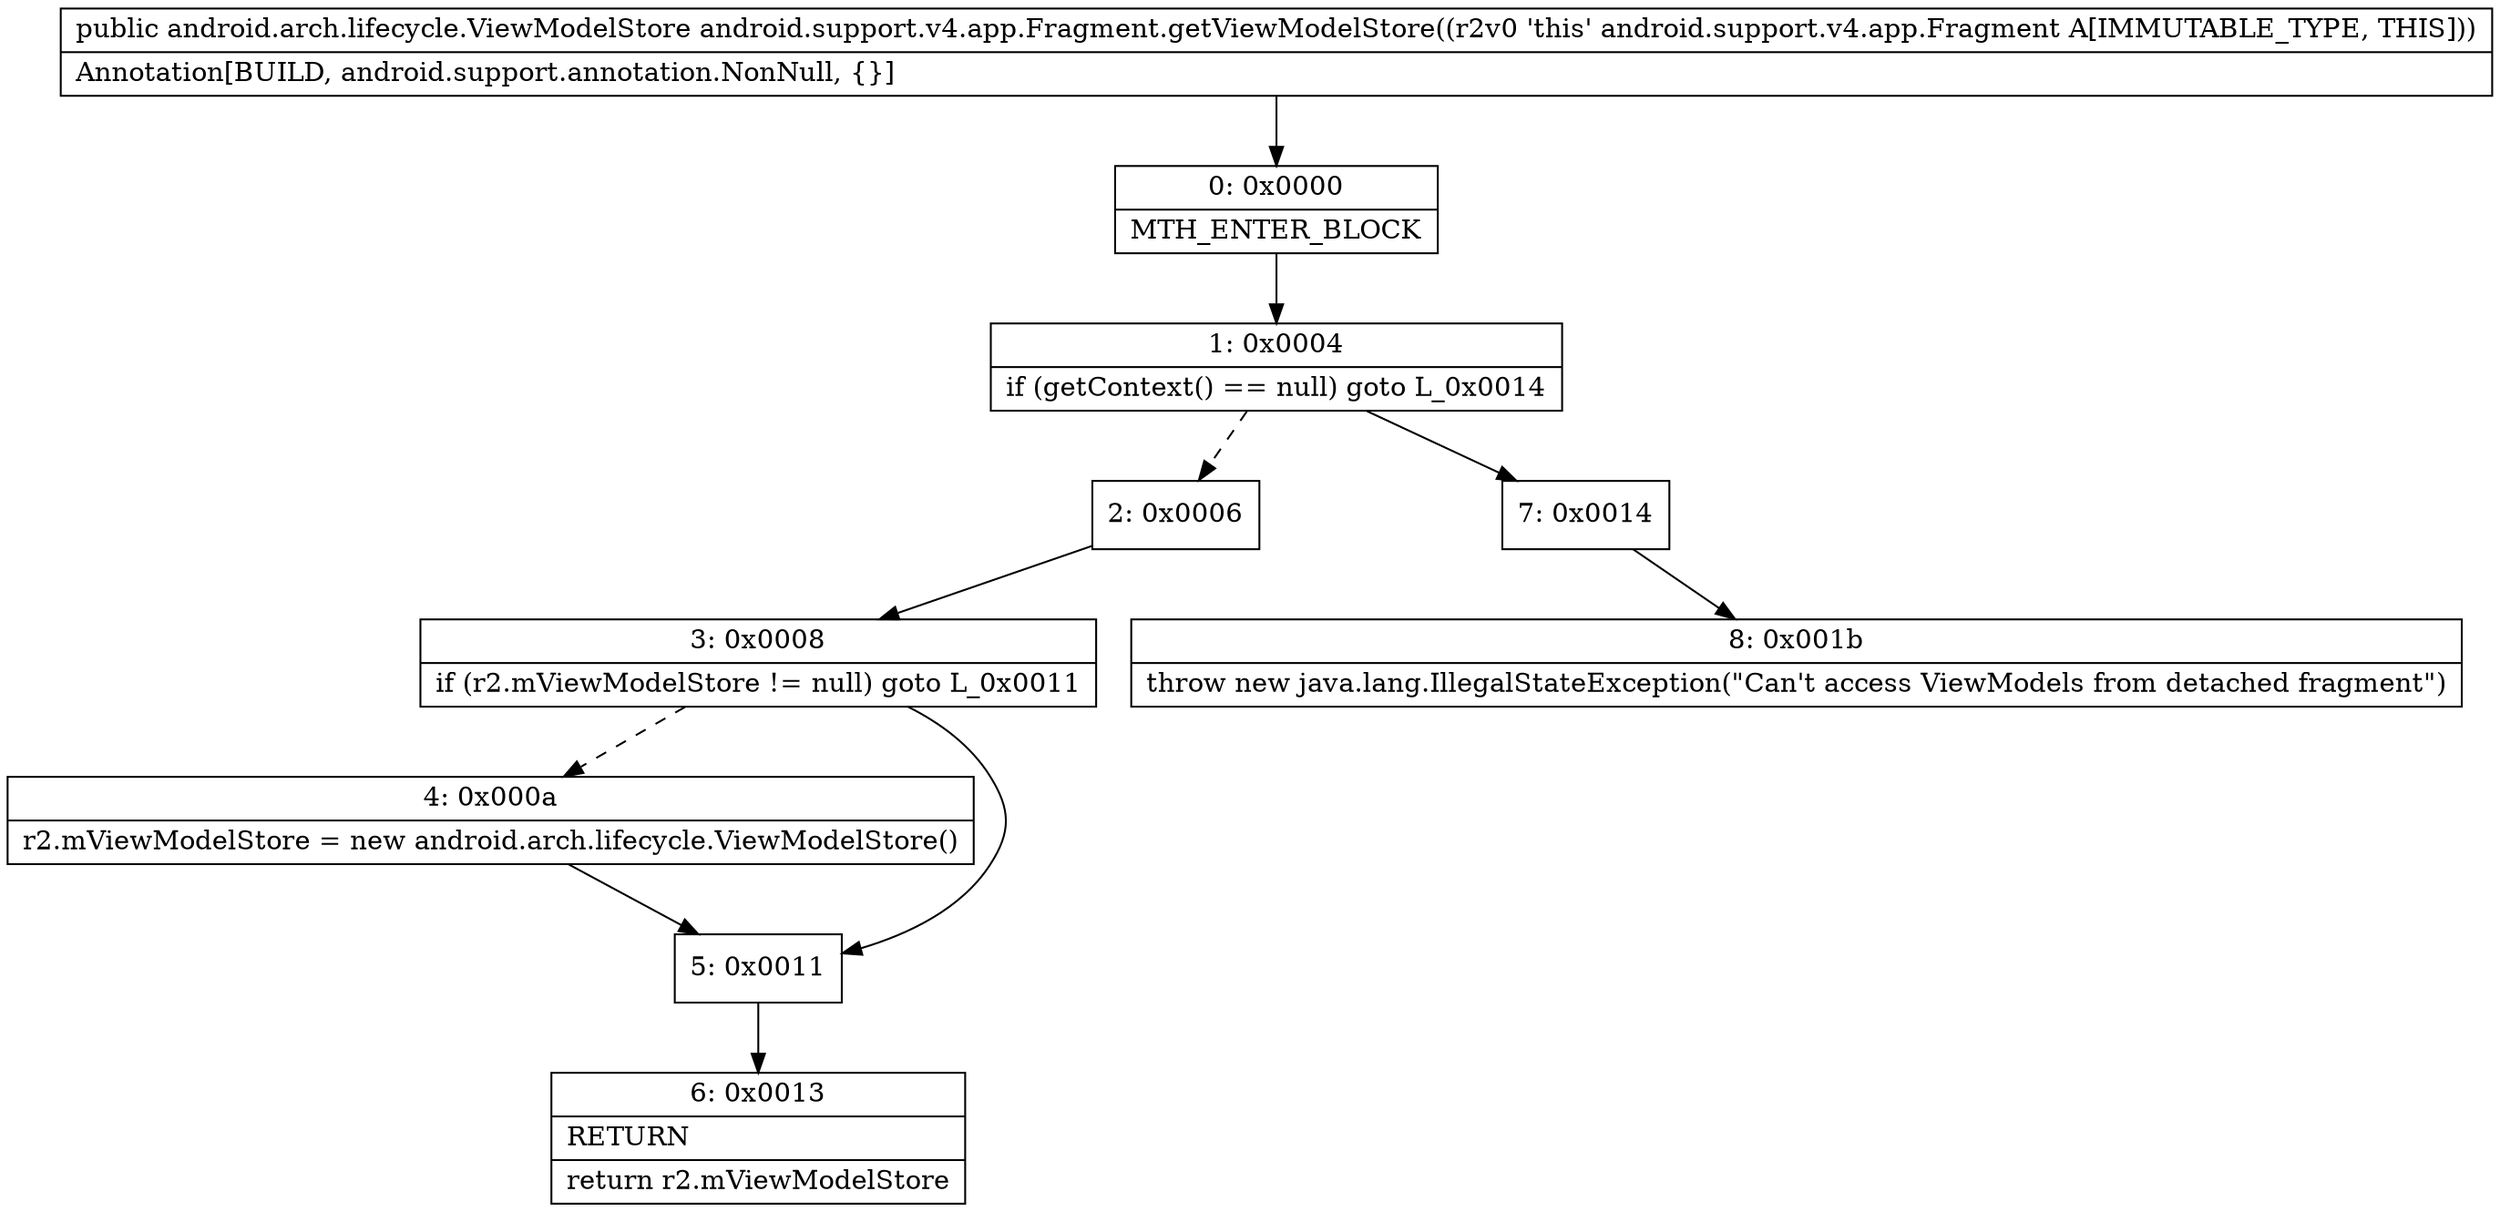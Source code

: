 digraph "CFG forandroid.support.v4.app.Fragment.getViewModelStore()Landroid\/arch\/lifecycle\/ViewModelStore;" {
Node_0 [shape=record,label="{0\:\ 0x0000|MTH_ENTER_BLOCK\l}"];
Node_1 [shape=record,label="{1\:\ 0x0004|if (getContext() == null) goto L_0x0014\l}"];
Node_2 [shape=record,label="{2\:\ 0x0006}"];
Node_3 [shape=record,label="{3\:\ 0x0008|if (r2.mViewModelStore != null) goto L_0x0011\l}"];
Node_4 [shape=record,label="{4\:\ 0x000a|r2.mViewModelStore = new android.arch.lifecycle.ViewModelStore()\l}"];
Node_5 [shape=record,label="{5\:\ 0x0011}"];
Node_6 [shape=record,label="{6\:\ 0x0013|RETURN\l|return r2.mViewModelStore\l}"];
Node_7 [shape=record,label="{7\:\ 0x0014}"];
Node_8 [shape=record,label="{8\:\ 0x001b|throw new java.lang.IllegalStateException(\"Can't access ViewModels from detached fragment\")\l}"];
MethodNode[shape=record,label="{public android.arch.lifecycle.ViewModelStore android.support.v4.app.Fragment.getViewModelStore((r2v0 'this' android.support.v4.app.Fragment A[IMMUTABLE_TYPE, THIS]))  | Annotation[BUILD, android.support.annotation.NonNull, \{\}]\l}"];
MethodNode -> Node_0;
Node_0 -> Node_1;
Node_1 -> Node_2[style=dashed];
Node_1 -> Node_7;
Node_2 -> Node_3;
Node_3 -> Node_4[style=dashed];
Node_3 -> Node_5;
Node_4 -> Node_5;
Node_5 -> Node_6;
Node_7 -> Node_8;
}

